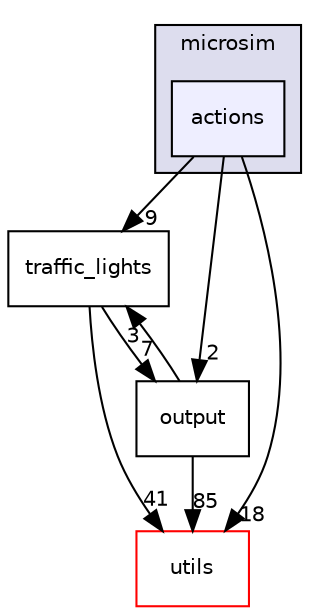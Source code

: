 digraph "actions" {
  compound=true
  node [ fontsize="10", fontname="Helvetica"];
  edge [ labelfontsize="10", labelfontname="Helvetica"];
  subgraph clusterdir_c7d973c7c9e9679ded42ec1d95c4b47a {
    graph [ bgcolor="#ddddee", pencolor="black", label="microsim" fontname="Helvetica", fontsize="10", URL="dir_c7d973c7c9e9679ded42ec1d95c4b47a.html"]
  dir_9bd4ef6a341011a4d141633366e65efd [shape=box, label="actions", style="filled", fillcolor="#eeeeff", pencolor="black", URL="dir_9bd4ef6a341011a4d141633366e65efd.html"];
  }
  dir_e5a312be9d16b72debfad1d0b4ca60a0 [shape=box label="traffic_lights" URL="dir_e5a312be9d16b72debfad1d0b4ca60a0.html"];
  dir_313caf1132e152dd9b58bea13a4052ca [shape=box label="utils" fillcolor="white" style="filled" color="red" URL="dir_313caf1132e152dd9b58bea13a4052ca.html"];
  dir_5b7cea81770d8dc4346c2bc75a0857b4 [shape=box label="output" URL="dir_5b7cea81770d8dc4346c2bc75a0857b4.html"];
  dir_e5a312be9d16b72debfad1d0b4ca60a0->dir_313caf1132e152dd9b58bea13a4052ca [headlabel="41", labeldistance=1.5 headhref="dir_000045_000001.html"];
  dir_e5a312be9d16b72debfad1d0b4ca60a0->dir_5b7cea81770d8dc4346c2bc75a0857b4 [headlabel="7", labeldistance=1.5 headhref="dir_000045_000046.html"];
  dir_9bd4ef6a341011a4d141633366e65efd->dir_e5a312be9d16b72debfad1d0b4ca60a0 [headlabel="9", labeldistance=1.5 headhref="dir_000014_000045.html"];
  dir_9bd4ef6a341011a4d141633366e65efd->dir_313caf1132e152dd9b58bea13a4052ca [headlabel="18", labeldistance=1.5 headhref="dir_000014_000001.html"];
  dir_9bd4ef6a341011a4d141633366e65efd->dir_5b7cea81770d8dc4346c2bc75a0857b4 [headlabel="2", labeldistance=1.5 headhref="dir_000014_000046.html"];
  dir_5b7cea81770d8dc4346c2bc75a0857b4->dir_e5a312be9d16b72debfad1d0b4ca60a0 [headlabel="3", labeldistance=1.5 headhref="dir_000046_000045.html"];
  dir_5b7cea81770d8dc4346c2bc75a0857b4->dir_313caf1132e152dd9b58bea13a4052ca [headlabel="85", labeldistance=1.5 headhref="dir_000046_000001.html"];
}
